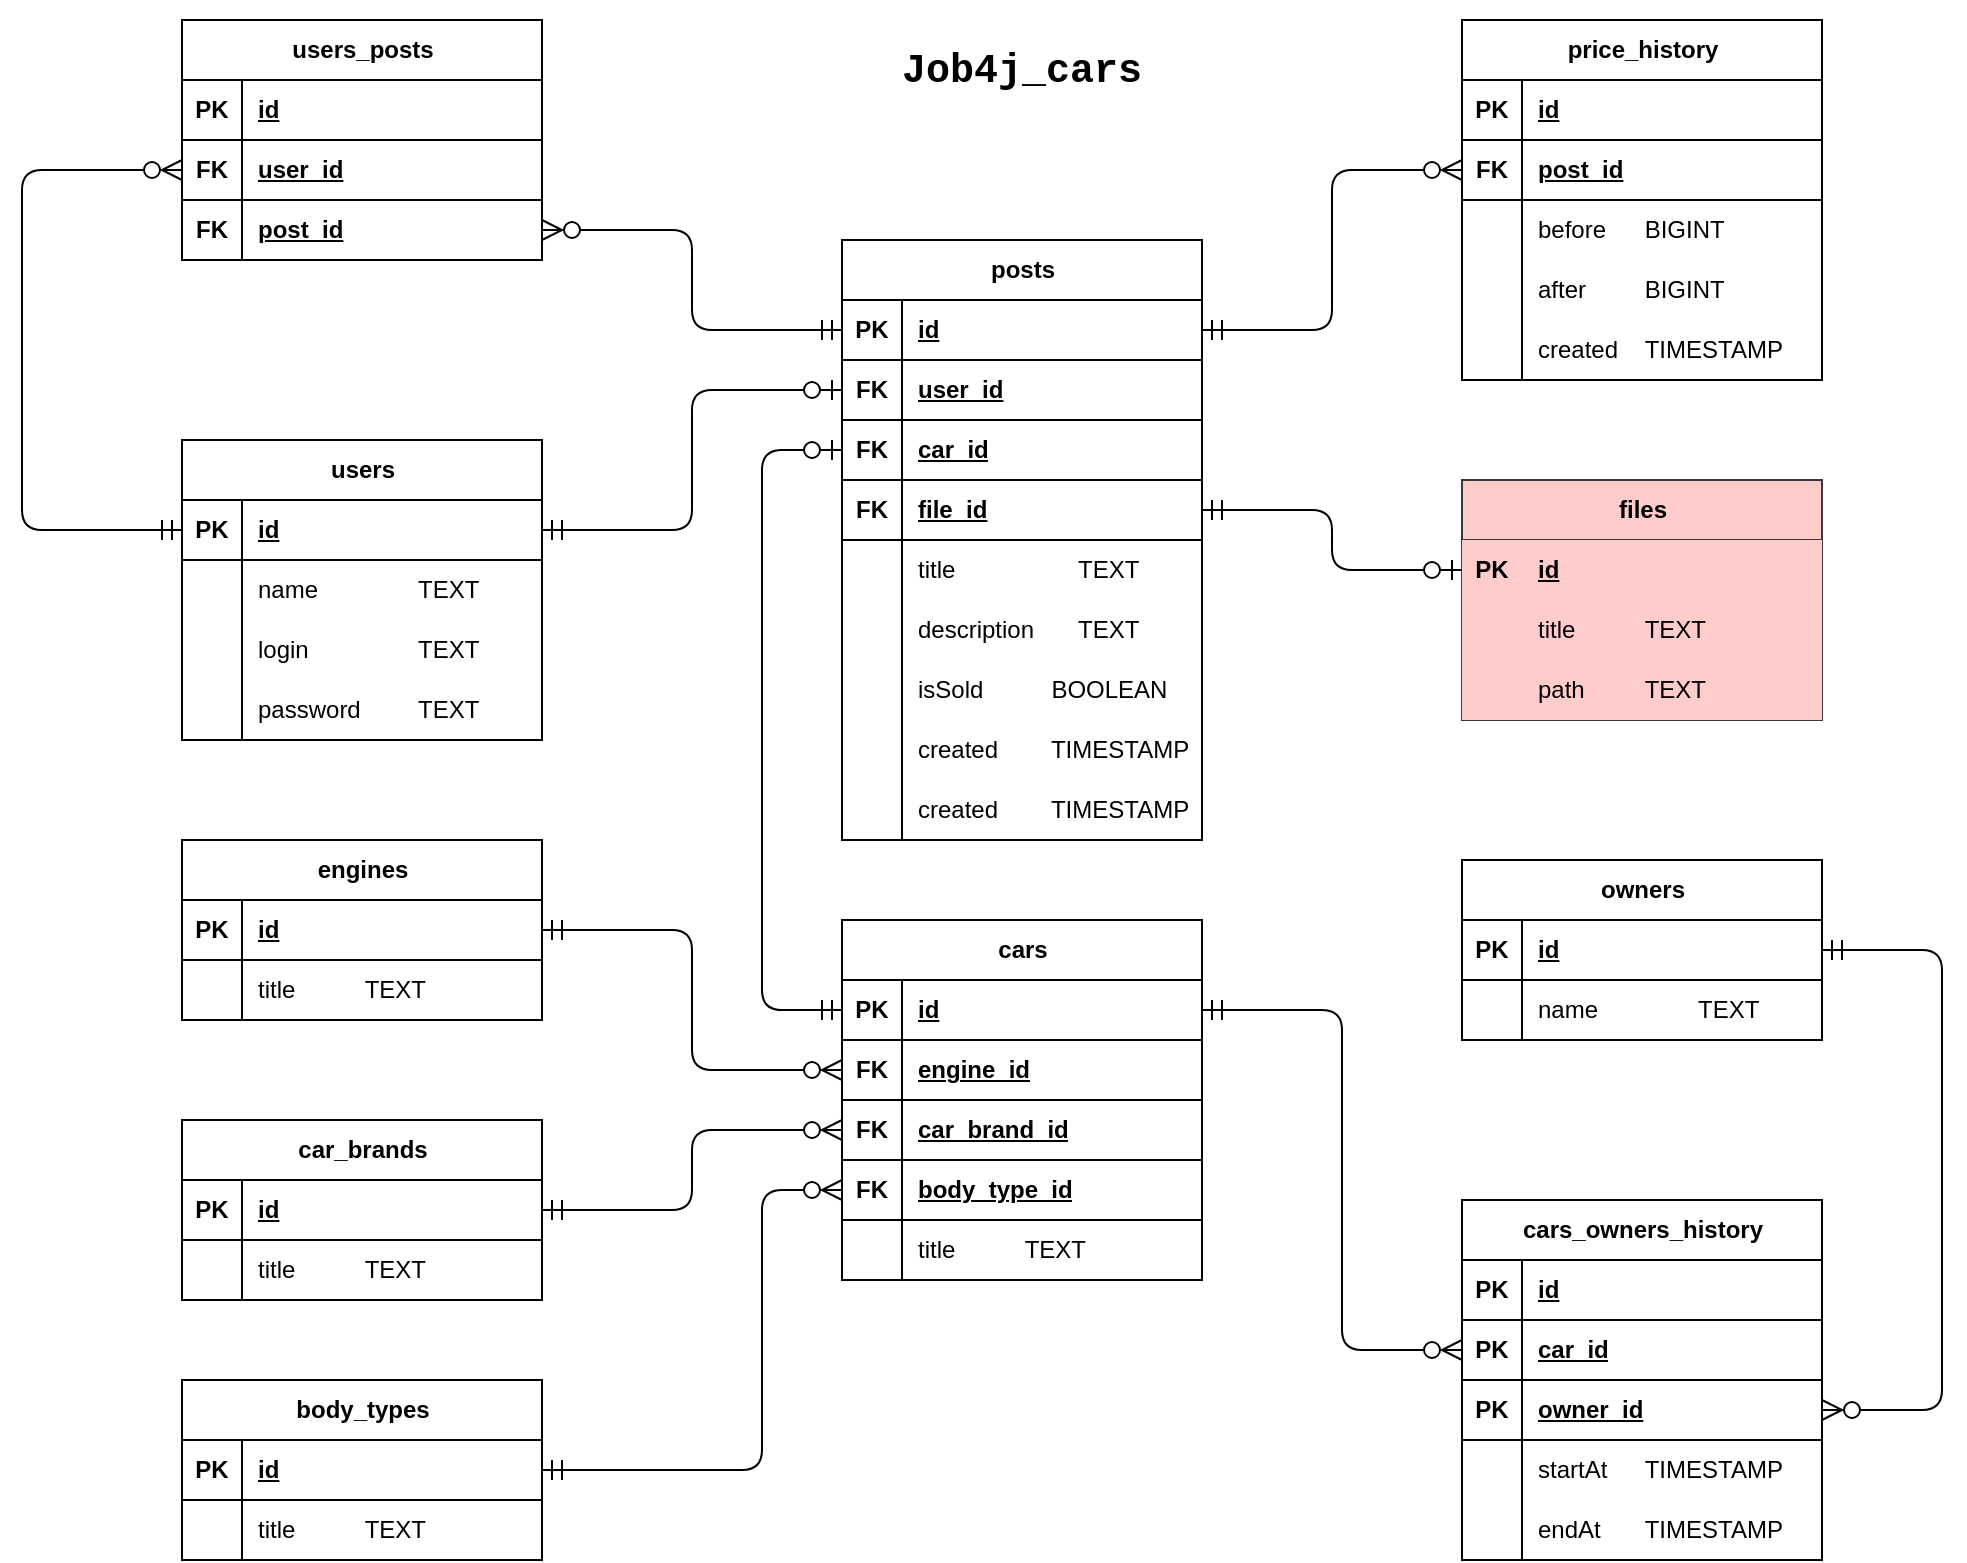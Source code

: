 <mxfile version="26.2.2">
  <diagram name="job4j_cars" id="e56a1550-8fbb-45ad-956c-1786394a9013">
    <mxGraphModel dx="1044" dy="687" grid="1" gridSize="10" guides="1" tooltips="1" connect="1" arrows="1" fold="1" page="1" pageScale="1" pageWidth="1169" pageHeight="827" background="none" math="0" shadow="0">
      <root>
        <mxCell id="0" />
        <mxCell id="1" parent="0" />
        <mxCell id="IY573kv2HtH2P7EDFZgh-59" value="users" style="shape=table;startSize=30;container=1;collapsible=1;childLayout=tableLayout;fixedRows=1;rowLines=0;fontStyle=1;align=center;resizeLast=1;html=1;" parent="1" vertex="1">
          <mxGeometry x="184" y="230" width="180" height="150" as="geometry" />
        </mxCell>
        <mxCell id="IY573kv2HtH2P7EDFZgh-60" value="" style="shape=tableRow;horizontal=0;startSize=0;swimlaneHead=0;swimlaneBody=0;fillColor=none;collapsible=0;dropTarget=0;points=[[0,0.5],[1,0.5]];portConstraint=eastwest;top=0;left=0;right=0;bottom=1;" parent="IY573kv2HtH2P7EDFZgh-59" vertex="1">
          <mxGeometry y="30" width="180" height="30" as="geometry" />
        </mxCell>
        <mxCell id="IY573kv2HtH2P7EDFZgh-61" value="PK" style="shape=partialRectangle;connectable=0;fillColor=none;top=0;left=0;bottom=0;right=0;fontStyle=1;overflow=hidden;whiteSpace=wrap;html=1;" parent="IY573kv2HtH2P7EDFZgh-60" vertex="1">
          <mxGeometry width="30" height="30" as="geometry">
            <mxRectangle width="30" height="30" as="alternateBounds" />
          </mxGeometry>
        </mxCell>
        <mxCell id="IY573kv2HtH2P7EDFZgh-62" value="id" style="shape=partialRectangle;connectable=0;fillColor=none;top=0;left=0;bottom=0;right=0;align=left;spacingLeft=6;fontStyle=5;overflow=hidden;whiteSpace=wrap;html=1;" parent="IY573kv2HtH2P7EDFZgh-60" vertex="1">
          <mxGeometry x="30" width="150" height="30" as="geometry">
            <mxRectangle width="150" height="30" as="alternateBounds" />
          </mxGeometry>
        </mxCell>
        <mxCell id="IY573kv2HtH2P7EDFZgh-63" value="" style="shape=tableRow;horizontal=0;startSize=0;swimlaneHead=0;swimlaneBody=0;fillColor=none;collapsible=0;dropTarget=0;points=[[0,0.5],[1,0.5]];portConstraint=eastwest;top=0;left=0;right=0;bottom=0;" parent="IY573kv2HtH2P7EDFZgh-59" vertex="1">
          <mxGeometry y="60" width="180" height="30" as="geometry" />
        </mxCell>
        <mxCell id="IY573kv2HtH2P7EDFZgh-64" value="" style="shape=partialRectangle;connectable=0;fillColor=none;top=0;left=0;bottom=0;right=0;editable=1;overflow=hidden;whiteSpace=wrap;html=1;" parent="IY573kv2HtH2P7EDFZgh-63" vertex="1">
          <mxGeometry width="30" height="30" as="geometry">
            <mxRectangle width="30" height="30" as="alternateBounds" />
          </mxGeometry>
        </mxCell>
        <mxCell id="IY573kv2HtH2P7EDFZgh-65" value="name&lt;span style=&quot;white-space: pre;&quot;&gt;&#x9;&lt;span style=&quot;white-space: pre;&quot;&gt;&#x9;&lt;/span&gt;&lt;/span&gt;TEXT" style="shape=partialRectangle;connectable=0;fillColor=none;top=0;left=0;bottom=0;right=0;align=left;spacingLeft=6;overflow=hidden;whiteSpace=wrap;html=1;" parent="IY573kv2HtH2P7EDFZgh-63" vertex="1">
          <mxGeometry x="30" width="150" height="30" as="geometry">
            <mxRectangle width="150" height="30" as="alternateBounds" />
          </mxGeometry>
        </mxCell>
        <mxCell id="IY573kv2HtH2P7EDFZgh-66" value="" style="shape=tableRow;horizontal=0;startSize=0;swimlaneHead=0;swimlaneBody=0;fillColor=none;collapsible=0;dropTarget=0;points=[[0,0.5],[1,0.5]];portConstraint=eastwest;top=0;left=0;right=0;bottom=0;" parent="IY573kv2HtH2P7EDFZgh-59" vertex="1">
          <mxGeometry y="90" width="180" height="30" as="geometry" />
        </mxCell>
        <mxCell id="IY573kv2HtH2P7EDFZgh-67" value="" style="shape=partialRectangle;connectable=0;fillColor=none;top=0;left=0;bottom=0;right=0;editable=1;overflow=hidden;whiteSpace=wrap;html=1;" parent="IY573kv2HtH2P7EDFZgh-66" vertex="1">
          <mxGeometry width="30" height="30" as="geometry">
            <mxRectangle width="30" height="30" as="alternateBounds" />
          </mxGeometry>
        </mxCell>
        <mxCell id="IY573kv2HtH2P7EDFZgh-68" value="login&lt;span style=&quot;white-space: pre;&quot;&gt;&#x9;&lt;span style=&quot;white-space: pre;&quot;&gt;&#x9;&lt;/span&gt;&lt;/span&gt;TEXT" style="shape=partialRectangle;connectable=0;fillColor=none;top=0;left=0;bottom=0;right=0;align=left;spacingLeft=6;overflow=hidden;whiteSpace=wrap;html=1;" parent="IY573kv2HtH2P7EDFZgh-66" vertex="1">
          <mxGeometry x="30" width="150" height="30" as="geometry">
            <mxRectangle width="150" height="30" as="alternateBounds" />
          </mxGeometry>
        </mxCell>
        <mxCell id="IY573kv2HtH2P7EDFZgh-69" value="" style="shape=tableRow;horizontal=0;startSize=0;swimlaneHead=0;swimlaneBody=0;fillColor=none;collapsible=0;dropTarget=0;points=[[0,0.5],[1,0.5]];portConstraint=eastwest;top=0;left=0;right=0;bottom=0;" parent="IY573kv2HtH2P7EDFZgh-59" vertex="1">
          <mxGeometry y="120" width="180" height="30" as="geometry" />
        </mxCell>
        <mxCell id="IY573kv2HtH2P7EDFZgh-70" value="" style="shape=partialRectangle;connectable=0;fillColor=none;top=0;left=0;bottom=0;right=0;editable=1;overflow=hidden;whiteSpace=wrap;html=1;" parent="IY573kv2HtH2P7EDFZgh-69" vertex="1">
          <mxGeometry width="30" height="30" as="geometry">
            <mxRectangle width="30" height="30" as="alternateBounds" />
          </mxGeometry>
        </mxCell>
        <mxCell id="IY573kv2HtH2P7EDFZgh-71" value="password&lt;span style=&quot;white-space: pre;&quot;&gt;&#x9;&lt;span style=&quot;white-space: pre;&quot;&gt;&#x9;&lt;/span&gt;&lt;/span&gt;TEXT" style="shape=partialRectangle;connectable=0;fillColor=none;top=0;left=0;bottom=0;right=0;align=left;spacingLeft=6;overflow=hidden;whiteSpace=wrap;html=1;" parent="IY573kv2HtH2P7EDFZgh-69" vertex="1">
          <mxGeometry x="30" width="150" height="30" as="geometry">
            <mxRectangle width="150" height="30" as="alternateBounds" />
          </mxGeometry>
        </mxCell>
        <mxCell id="IY573kv2HtH2P7EDFZgh-88" value="" style="edgeStyle=elbowEdgeStyle;fontSize=12;html=1;endArrow=ERzeroToOne;startArrow=ERmandOne;rounded=1;startSize=8;endSize=8;exitX=1;exitY=0.5;exitDx=0;exitDy=0;startFill=0;curved=0;endFill=0;entryX=0;entryY=0.5;entryDx=0;entryDy=0;" parent="1" source="IY573kv2HtH2P7EDFZgh-60" target="ms0drbsEbGYlD9wSfYpS-33" edge="1">
          <mxGeometry width="100" height="100" relative="1" as="geometry">
            <mxPoint x="424" y="550" as="sourcePoint" />
            <mxPoint x="504" y="235" as="targetPoint" />
          </mxGeometry>
        </mxCell>
        <mxCell id="IY573kv2HtH2P7EDFZgh-89" value="price_history" style="shape=table;startSize=30;container=1;collapsible=1;childLayout=tableLayout;fixedRows=1;rowLines=0;fontStyle=1;align=center;resizeLast=1;html=1;" parent="1" vertex="1">
          <mxGeometry x="824" y="20" width="180" height="180" as="geometry" />
        </mxCell>
        <mxCell id="IY573kv2HtH2P7EDFZgh-90" value="" style="shape=tableRow;horizontal=0;startSize=0;swimlaneHead=0;swimlaneBody=0;fillColor=none;collapsible=0;dropTarget=0;points=[[0,0.5],[1,0.5]];portConstraint=eastwest;top=0;left=0;right=0;bottom=1;" parent="IY573kv2HtH2P7EDFZgh-89" vertex="1">
          <mxGeometry y="30" width="180" height="30" as="geometry" />
        </mxCell>
        <mxCell id="IY573kv2HtH2P7EDFZgh-91" value="PK" style="shape=partialRectangle;connectable=0;fillColor=none;top=0;left=0;bottom=0;right=0;fontStyle=1;overflow=hidden;whiteSpace=wrap;html=1;" parent="IY573kv2HtH2P7EDFZgh-90" vertex="1">
          <mxGeometry width="30" height="30" as="geometry">
            <mxRectangle width="30" height="30" as="alternateBounds" />
          </mxGeometry>
        </mxCell>
        <mxCell id="IY573kv2HtH2P7EDFZgh-92" value="id" style="shape=partialRectangle;connectable=0;fillColor=none;top=0;left=0;bottom=0;right=0;align=left;spacingLeft=6;fontStyle=5;overflow=hidden;whiteSpace=wrap;html=1;" parent="IY573kv2HtH2P7EDFZgh-90" vertex="1">
          <mxGeometry x="30" width="150" height="30" as="geometry">
            <mxRectangle width="150" height="30" as="alternateBounds" />
          </mxGeometry>
        </mxCell>
        <mxCell id="IY573kv2HtH2P7EDFZgh-102" value="" style="shape=tableRow;horizontal=0;startSize=0;swimlaneHead=0;swimlaneBody=0;fillColor=none;collapsible=0;dropTarget=0;points=[[0,0.5],[1,0.5]];portConstraint=eastwest;top=0;left=0;right=0;bottom=1;" parent="IY573kv2HtH2P7EDFZgh-89" vertex="1">
          <mxGeometry y="60" width="180" height="30" as="geometry" />
        </mxCell>
        <mxCell id="IY573kv2HtH2P7EDFZgh-103" value="FK" style="shape=partialRectangle;connectable=0;fillColor=none;top=0;left=0;bottom=0;right=0;fontStyle=1;overflow=hidden;whiteSpace=wrap;html=1;" parent="IY573kv2HtH2P7EDFZgh-102" vertex="1">
          <mxGeometry width="30" height="30" as="geometry">
            <mxRectangle width="30" height="30" as="alternateBounds" />
          </mxGeometry>
        </mxCell>
        <mxCell id="IY573kv2HtH2P7EDFZgh-104" value="post_id" style="shape=partialRectangle;connectable=0;fillColor=none;top=0;left=0;bottom=0;right=0;align=left;spacingLeft=6;fontStyle=5;overflow=hidden;whiteSpace=wrap;html=1;" parent="IY573kv2HtH2P7EDFZgh-102" vertex="1">
          <mxGeometry x="30" width="150" height="30" as="geometry">
            <mxRectangle width="150" height="30" as="alternateBounds" />
          </mxGeometry>
        </mxCell>
        <mxCell id="IY573kv2HtH2P7EDFZgh-93" value="" style="shape=tableRow;horizontal=0;startSize=0;swimlaneHead=0;swimlaneBody=0;fillColor=none;collapsible=0;dropTarget=0;points=[[0,0.5],[1,0.5]];portConstraint=eastwest;top=0;left=0;right=0;bottom=0;" parent="IY573kv2HtH2P7EDFZgh-89" vertex="1">
          <mxGeometry y="90" width="180" height="30" as="geometry" />
        </mxCell>
        <mxCell id="IY573kv2HtH2P7EDFZgh-94" value="" style="shape=partialRectangle;connectable=0;fillColor=none;top=0;left=0;bottom=0;right=0;editable=1;overflow=hidden;whiteSpace=wrap;html=1;" parent="IY573kv2HtH2P7EDFZgh-93" vertex="1">
          <mxGeometry width="30" height="30" as="geometry">
            <mxRectangle width="30" height="30" as="alternateBounds" />
          </mxGeometry>
        </mxCell>
        <mxCell id="IY573kv2HtH2P7EDFZgh-95" value="before &lt;span style=&quot;white-space: pre;&quot;&gt;&#x9;&lt;/span&gt;BIGINT" style="shape=partialRectangle;connectable=0;fillColor=none;top=0;left=0;bottom=0;right=0;align=left;spacingLeft=6;overflow=hidden;whiteSpace=wrap;html=1;" parent="IY573kv2HtH2P7EDFZgh-93" vertex="1">
          <mxGeometry x="30" width="150" height="30" as="geometry">
            <mxRectangle width="150" height="30" as="alternateBounds" />
          </mxGeometry>
        </mxCell>
        <mxCell id="IY573kv2HtH2P7EDFZgh-96" value="" style="shape=tableRow;horizontal=0;startSize=0;swimlaneHead=0;swimlaneBody=0;fillColor=none;collapsible=0;dropTarget=0;points=[[0,0.5],[1,0.5]];portConstraint=eastwest;top=0;left=0;right=0;bottom=0;" parent="IY573kv2HtH2P7EDFZgh-89" vertex="1">
          <mxGeometry y="120" width="180" height="30" as="geometry" />
        </mxCell>
        <mxCell id="IY573kv2HtH2P7EDFZgh-97" value="" style="shape=partialRectangle;connectable=0;fillColor=none;top=0;left=0;bottom=0;right=0;editable=1;overflow=hidden;whiteSpace=wrap;html=1;" parent="IY573kv2HtH2P7EDFZgh-96" vertex="1">
          <mxGeometry width="30" height="30" as="geometry">
            <mxRectangle width="30" height="30" as="alternateBounds" />
          </mxGeometry>
        </mxCell>
        <mxCell id="IY573kv2HtH2P7EDFZgh-98" value="after &lt;span style=&quot;white-space: pre;&quot;&gt;&#x9;&lt;/span&gt;BIGINT" style="shape=partialRectangle;connectable=0;fillColor=none;top=0;left=0;bottom=0;right=0;align=left;spacingLeft=6;overflow=hidden;whiteSpace=wrap;html=1;" parent="IY573kv2HtH2P7EDFZgh-96" vertex="1">
          <mxGeometry x="30" width="150" height="30" as="geometry">
            <mxRectangle width="150" height="30" as="alternateBounds" />
          </mxGeometry>
        </mxCell>
        <mxCell id="IY573kv2HtH2P7EDFZgh-99" value="" style="shape=tableRow;horizontal=0;startSize=0;swimlaneHead=0;swimlaneBody=0;fillColor=none;collapsible=0;dropTarget=0;points=[[0,0.5],[1,0.5]];portConstraint=eastwest;top=0;left=0;right=0;bottom=0;" parent="IY573kv2HtH2P7EDFZgh-89" vertex="1">
          <mxGeometry y="150" width="180" height="30" as="geometry" />
        </mxCell>
        <mxCell id="IY573kv2HtH2P7EDFZgh-100" value="" style="shape=partialRectangle;connectable=0;fillColor=none;top=0;left=0;bottom=0;right=0;editable=1;overflow=hidden;whiteSpace=wrap;html=1;" parent="IY573kv2HtH2P7EDFZgh-99" vertex="1">
          <mxGeometry width="30" height="30" as="geometry">
            <mxRectangle width="30" height="30" as="alternateBounds" />
          </mxGeometry>
        </mxCell>
        <mxCell id="IY573kv2HtH2P7EDFZgh-101" value="created &lt;span style=&quot;white-space: pre;&quot;&gt;&#x9;&lt;/span&gt;TIMESTAMP" style="shape=partialRectangle;connectable=0;fillColor=none;top=0;left=0;bottom=0;right=0;align=left;spacingLeft=6;overflow=hidden;whiteSpace=wrap;html=1;" parent="IY573kv2HtH2P7EDFZgh-99" vertex="1">
          <mxGeometry x="30" width="150" height="30" as="geometry">
            <mxRectangle width="150" height="30" as="alternateBounds" />
          </mxGeometry>
        </mxCell>
        <mxCell id="IY573kv2HtH2P7EDFZgh-128" value="engines" style="shape=table;startSize=30;container=1;collapsible=1;childLayout=tableLayout;fixedRows=1;rowLines=0;fontStyle=1;align=center;resizeLast=1;html=1;" parent="1" vertex="1">
          <mxGeometry x="184" y="430" width="180" height="90" as="geometry" />
        </mxCell>
        <mxCell id="IY573kv2HtH2P7EDFZgh-129" value="" style="shape=tableRow;horizontal=0;startSize=0;swimlaneHead=0;swimlaneBody=0;fillColor=none;collapsible=0;dropTarget=0;points=[[0,0.5],[1,0.5]];portConstraint=eastwest;top=0;left=0;right=0;bottom=1;" parent="IY573kv2HtH2P7EDFZgh-128" vertex="1">
          <mxGeometry y="30" width="180" height="30" as="geometry" />
        </mxCell>
        <mxCell id="IY573kv2HtH2P7EDFZgh-130" value="PK" style="shape=partialRectangle;connectable=0;fillColor=none;top=0;left=0;bottom=0;right=0;fontStyle=1;overflow=hidden;whiteSpace=wrap;html=1;" parent="IY573kv2HtH2P7EDFZgh-129" vertex="1">
          <mxGeometry width="30" height="30" as="geometry">
            <mxRectangle width="30" height="30" as="alternateBounds" />
          </mxGeometry>
        </mxCell>
        <mxCell id="IY573kv2HtH2P7EDFZgh-131" value="id" style="shape=partialRectangle;connectable=0;fillColor=none;top=0;left=0;bottom=0;right=0;align=left;spacingLeft=6;fontStyle=5;overflow=hidden;whiteSpace=wrap;html=1;" parent="IY573kv2HtH2P7EDFZgh-129" vertex="1">
          <mxGeometry x="30" width="150" height="30" as="geometry">
            <mxRectangle width="150" height="30" as="alternateBounds" />
          </mxGeometry>
        </mxCell>
        <mxCell id="IY573kv2HtH2P7EDFZgh-132" value="" style="shape=tableRow;horizontal=0;startSize=0;swimlaneHead=0;swimlaneBody=0;fillColor=none;collapsible=0;dropTarget=0;points=[[0,0.5],[1,0.5]];portConstraint=eastwest;top=0;left=0;right=0;bottom=0;" parent="IY573kv2HtH2P7EDFZgh-128" vertex="1">
          <mxGeometry y="60" width="180" height="30" as="geometry" />
        </mxCell>
        <mxCell id="IY573kv2HtH2P7EDFZgh-133" value="" style="shape=partialRectangle;connectable=0;fillColor=none;top=0;left=0;bottom=0;right=0;editable=1;overflow=hidden;whiteSpace=wrap;html=1;" parent="IY573kv2HtH2P7EDFZgh-132" vertex="1">
          <mxGeometry width="30" height="30" as="geometry">
            <mxRectangle width="30" height="30" as="alternateBounds" />
          </mxGeometry>
        </mxCell>
        <mxCell id="IY573kv2HtH2P7EDFZgh-134" value="title&lt;span style=&quot;white-space: pre;&quot;&gt;&#x9;&lt;/span&gt;&lt;span style=&quot;white-space: pre;&quot;&gt;&#x9;&lt;/span&gt;TEXT" style="shape=partialRectangle;connectable=0;fillColor=none;top=0;left=0;bottom=0;right=0;align=left;spacingLeft=6;overflow=hidden;whiteSpace=wrap;html=1;" parent="IY573kv2HtH2P7EDFZgh-132" vertex="1">
          <mxGeometry x="30" width="150" height="30" as="geometry">
            <mxRectangle width="150" height="30" as="alternateBounds" />
          </mxGeometry>
        </mxCell>
        <mxCell id="IY573kv2HtH2P7EDFZgh-141" value="owners" style="shape=table;startSize=30;container=1;collapsible=1;childLayout=tableLayout;fixedRows=1;rowLines=0;fontStyle=1;align=center;resizeLast=1;html=1;" parent="1" vertex="1">
          <mxGeometry x="824" y="440" width="180" height="90" as="geometry" />
        </mxCell>
        <mxCell id="IY573kv2HtH2P7EDFZgh-142" value="" style="shape=tableRow;horizontal=0;startSize=0;swimlaneHead=0;swimlaneBody=0;fillColor=none;collapsible=0;dropTarget=0;points=[[0,0.5],[1,0.5]];portConstraint=eastwest;top=0;left=0;right=0;bottom=1;" parent="IY573kv2HtH2P7EDFZgh-141" vertex="1">
          <mxGeometry y="30" width="180" height="30" as="geometry" />
        </mxCell>
        <mxCell id="IY573kv2HtH2P7EDFZgh-143" value="PK" style="shape=partialRectangle;connectable=0;fillColor=none;top=0;left=0;bottom=0;right=0;fontStyle=1;overflow=hidden;whiteSpace=wrap;html=1;" parent="IY573kv2HtH2P7EDFZgh-142" vertex="1">
          <mxGeometry width="30" height="30" as="geometry">
            <mxRectangle width="30" height="30" as="alternateBounds" />
          </mxGeometry>
        </mxCell>
        <mxCell id="IY573kv2HtH2P7EDFZgh-144" value="id" style="shape=partialRectangle;connectable=0;fillColor=none;top=0;left=0;bottom=0;right=0;align=left;spacingLeft=6;fontStyle=5;overflow=hidden;whiteSpace=wrap;html=1;" parent="IY573kv2HtH2P7EDFZgh-142" vertex="1">
          <mxGeometry x="30" width="150" height="30" as="geometry">
            <mxRectangle width="150" height="30" as="alternateBounds" />
          </mxGeometry>
        </mxCell>
        <mxCell id="IY573kv2HtH2P7EDFZgh-145" value="" style="shape=tableRow;horizontal=0;startSize=0;swimlaneHead=0;swimlaneBody=0;fillColor=none;collapsible=0;dropTarget=0;points=[[0,0.5],[1,0.5]];portConstraint=eastwest;top=0;left=0;right=0;bottom=0;" parent="IY573kv2HtH2P7EDFZgh-141" vertex="1">
          <mxGeometry y="60" width="180" height="30" as="geometry" />
        </mxCell>
        <mxCell id="IY573kv2HtH2P7EDFZgh-146" value="" style="shape=partialRectangle;connectable=0;fillColor=none;top=0;left=0;bottom=0;right=0;editable=1;overflow=hidden;whiteSpace=wrap;html=1;" parent="IY573kv2HtH2P7EDFZgh-145" vertex="1">
          <mxGeometry width="30" height="30" as="geometry">
            <mxRectangle width="30" height="30" as="alternateBounds" />
          </mxGeometry>
        </mxCell>
        <mxCell id="IY573kv2HtH2P7EDFZgh-147" value="name&lt;span style=&quot;white-space: pre;&quot;&gt;&#x9;&lt;/span&gt;&lt;span style=&quot;white-space: pre;&quot;&gt;&#x9;&lt;/span&gt;TEXT" style="shape=partialRectangle;connectable=0;fillColor=none;top=0;left=0;bottom=0;right=0;align=left;spacingLeft=6;overflow=hidden;whiteSpace=wrap;html=1;" parent="IY573kv2HtH2P7EDFZgh-145" vertex="1">
          <mxGeometry x="30" width="150" height="30" as="geometry">
            <mxRectangle width="150" height="30" as="alternateBounds" />
          </mxGeometry>
        </mxCell>
        <mxCell id="IY573kv2HtH2P7EDFZgh-164" value="files" style="shape=table;startSize=30;container=1;collapsible=1;childLayout=tableLayout;fixedRows=1;rowLines=0;fontStyle=1;align=center;resizeLast=1;html=1;fillColor=#ffcccc;strokeColor=#36393d;" parent="1" vertex="1">
          <mxGeometry x="824" y="250" width="180" height="120" as="geometry" />
        </mxCell>
        <mxCell id="IY573kv2HtH2P7EDFZgh-165" value="" style="shape=tableRow;horizontal=0;startSize=0;swimlaneHead=0;swimlaneBody=0;fillColor=#ffcccc;collapsible=0;dropTarget=0;points=[[0,0.5],[1,0.5]];portConstraint=eastwest;top=0;left=0;right=0;bottom=1;strokeColor=#36393d;" parent="IY573kv2HtH2P7EDFZgh-164" vertex="1">
          <mxGeometry y="30" width="180" height="30" as="geometry" />
        </mxCell>
        <mxCell id="IY573kv2HtH2P7EDFZgh-166" value="PK" style="shape=partialRectangle;connectable=0;fillColor=#ffcccc;top=0;left=0;bottom=0;right=0;fontStyle=1;overflow=hidden;whiteSpace=wrap;html=1;strokeColor=#36393d;" parent="IY573kv2HtH2P7EDFZgh-165" vertex="1">
          <mxGeometry width="30" height="30" as="geometry">
            <mxRectangle width="30" height="30" as="alternateBounds" />
          </mxGeometry>
        </mxCell>
        <mxCell id="IY573kv2HtH2P7EDFZgh-167" value="id" style="shape=partialRectangle;connectable=0;fillColor=#ffcccc;top=0;left=0;bottom=0;right=0;align=left;spacingLeft=6;fontStyle=5;overflow=hidden;whiteSpace=wrap;html=1;strokeColor=#36393d;" parent="IY573kv2HtH2P7EDFZgh-165" vertex="1">
          <mxGeometry x="30" width="150" height="30" as="geometry">
            <mxRectangle width="150" height="30" as="alternateBounds" />
          </mxGeometry>
        </mxCell>
        <mxCell id="IY573kv2HtH2P7EDFZgh-168" value="" style="shape=tableRow;horizontal=0;startSize=0;swimlaneHead=0;swimlaneBody=0;fillColor=#ffcccc;collapsible=0;dropTarget=0;points=[[0,0.5],[1,0.5]];portConstraint=eastwest;top=0;left=0;right=0;bottom=0;strokeColor=#36393d;" parent="IY573kv2HtH2P7EDFZgh-164" vertex="1">
          <mxGeometry y="60" width="180" height="30" as="geometry" />
        </mxCell>
        <mxCell id="IY573kv2HtH2P7EDFZgh-169" value="" style="shape=partialRectangle;connectable=0;fillColor=#ffcccc;top=0;left=0;bottom=0;right=0;editable=1;overflow=hidden;whiteSpace=wrap;html=1;strokeColor=#36393d;" parent="IY573kv2HtH2P7EDFZgh-168" vertex="1">
          <mxGeometry width="30" height="30" as="geometry">
            <mxRectangle width="30" height="30" as="alternateBounds" />
          </mxGeometry>
        </mxCell>
        <mxCell id="IY573kv2HtH2P7EDFZgh-170" value="title&amp;nbsp;&lt;span style=&quot;white-space: pre;&quot;&gt;&#x9;&lt;/span&gt;&lt;span style=&quot;white-space: pre;&quot;&gt;&#x9;&lt;/span&gt;TEXT" style="shape=partialRectangle;connectable=0;fillColor=#ffcccc;top=0;left=0;bottom=0;right=0;align=left;spacingLeft=6;overflow=hidden;whiteSpace=wrap;html=1;strokeColor=#36393d;" parent="IY573kv2HtH2P7EDFZgh-168" vertex="1">
          <mxGeometry x="30" width="150" height="30" as="geometry">
            <mxRectangle width="150" height="30" as="alternateBounds" />
          </mxGeometry>
        </mxCell>
        <mxCell id="IY573kv2HtH2P7EDFZgh-171" value="" style="shape=tableRow;horizontal=0;startSize=0;swimlaneHead=0;swimlaneBody=0;fillColor=#ffcccc;collapsible=0;dropTarget=0;points=[[0,0.5],[1,0.5]];portConstraint=eastwest;top=0;left=0;right=0;bottom=0;strokeColor=#36393d;" parent="IY573kv2HtH2P7EDFZgh-164" vertex="1">
          <mxGeometry y="90" width="180" height="30" as="geometry" />
        </mxCell>
        <mxCell id="IY573kv2HtH2P7EDFZgh-172" value="" style="shape=partialRectangle;connectable=0;fillColor=#ffcccc;top=0;left=0;bottom=0;right=0;editable=1;overflow=hidden;whiteSpace=wrap;html=1;strokeColor=#36393d;" parent="IY573kv2HtH2P7EDFZgh-171" vertex="1">
          <mxGeometry width="30" height="30" as="geometry">
            <mxRectangle width="30" height="30" as="alternateBounds" />
          </mxGeometry>
        </mxCell>
        <mxCell id="IY573kv2HtH2P7EDFZgh-173" value="path&lt;span style=&quot;white-space: pre;&quot;&gt;&#x9;&lt;/span&gt;&amp;nbsp; &amp;nbsp;&amp;nbsp;&lt;span style=&quot;white-space: pre;&quot;&gt;&#x9;&lt;/span&gt;TEXT" style="shape=partialRectangle;connectable=0;fillColor=#ffcccc;top=0;left=0;bottom=0;right=0;align=left;spacingLeft=6;overflow=hidden;whiteSpace=wrap;html=1;strokeColor=#36393d;" parent="IY573kv2HtH2P7EDFZgh-171" vertex="1">
          <mxGeometry x="30" width="150" height="30" as="geometry">
            <mxRectangle width="150" height="30" as="alternateBounds" />
          </mxGeometry>
        </mxCell>
        <mxCell id="IY573kv2HtH2P7EDFZgh-219" value="" style="edgeStyle=elbowEdgeStyle;fontSize=12;html=1;endArrow=ERzeroToMany;startArrow=ERmandOne;rounded=1;startSize=8;endSize=8;exitX=1;exitY=0.5;exitDx=0;exitDy=0;startFill=0;endFill=0;curved=0;entryX=0;entryY=0.5;entryDx=0;entryDy=0;" parent="1" source="IY573kv2HtH2P7EDFZgh-129" target="Iu-1-AJeWE3ebat6H4I_-12" edge="1">
          <mxGeometry width="100" height="100" relative="1" as="geometry">
            <mxPoint x="404" y="600" as="sourcePoint" />
            <mxPoint x="494" y="545" as="targetPoint" />
          </mxGeometry>
        </mxCell>
        <mxCell id="IY573kv2HtH2P7EDFZgh-221" value="" style="edgeStyle=elbowEdgeStyle;fontSize=12;html=1;endArrow=ERzeroToOne;endFill=0;startArrow=ERmandOne;rounded=1;startSize=8;endSize=8;curved=0;startFill=0;exitX=0;exitY=0.5;exitDx=0;exitDy=0;entryX=0;entryY=0.5;entryDx=0;entryDy=0;" parent="1" source="Iu-1-AJeWE3ebat6H4I_-9" target="ms0drbsEbGYlD9wSfYpS-36" edge="1">
          <mxGeometry width="100" height="100" relative="1" as="geometry">
            <mxPoint x="494" y="515" as="sourcePoint" />
            <mxPoint x="504" y="265" as="targetPoint" />
            <Array as="points">
              <mxPoint x="474" y="420" />
            </Array>
          </mxGeometry>
        </mxCell>
        <mxCell id="IY573kv2HtH2P7EDFZgh-222" value="users_posts" style="shape=table;startSize=30;container=1;collapsible=1;childLayout=tableLayout;fixedRows=1;rowLines=0;fontStyle=1;align=center;resizeLast=1;html=1;" parent="1" vertex="1">
          <mxGeometry x="184" y="20" width="180" height="120" as="geometry" />
        </mxCell>
        <mxCell id="IY573kv2HtH2P7EDFZgh-223" value="" style="shape=tableRow;horizontal=0;startSize=0;swimlaneHead=0;swimlaneBody=0;fillColor=none;collapsible=0;dropTarget=0;points=[[0,0.5],[1,0.5]];portConstraint=eastwest;top=0;left=0;right=0;bottom=1;" parent="IY573kv2HtH2P7EDFZgh-222" vertex="1">
          <mxGeometry y="30" width="180" height="30" as="geometry" />
        </mxCell>
        <mxCell id="IY573kv2HtH2P7EDFZgh-224" value="PK" style="shape=partialRectangle;connectable=0;fillColor=none;top=0;left=0;bottom=0;right=0;fontStyle=1;overflow=hidden;whiteSpace=wrap;html=1;" parent="IY573kv2HtH2P7EDFZgh-223" vertex="1">
          <mxGeometry width="30" height="30" as="geometry">
            <mxRectangle width="30" height="30" as="alternateBounds" />
          </mxGeometry>
        </mxCell>
        <mxCell id="IY573kv2HtH2P7EDFZgh-225" value="id" style="shape=partialRectangle;connectable=0;fillColor=none;top=0;left=0;bottom=0;right=0;align=left;spacingLeft=6;fontStyle=5;overflow=hidden;whiteSpace=wrap;html=1;" parent="IY573kv2HtH2P7EDFZgh-223" vertex="1">
          <mxGeometry x="30" width="150" height="30" as="geometry">
            <mxRectangle width="150" height="30" as="alternateBounds" />
          </mxGeometry>
        </mxCell>
        <mxCell id="IY573kv2HtH2P7EDFZgh-235" value="" style="shape=tableRow;horizontal=0;startSize=0;swimlaneHead=0;swimlaneBody=0;fillColor=none;collapsible=0;dropTarget=0;points=[[0,0.5],[1,0.5]];portConstraint=eastwest;top=0;left=0;right=0;bottom=1;" parent="IY573kv2HtH2P7EDFZgh-222" vertex="1">
          <mxGeometry y="60" width="180" height="30" as="geometry" />
        </mxCell>
        <mxCell id="IY573kv2HtH2P7EDFZgh-236" value="FK" style="shape=partialRectangle;connectable=0;fillColor=none;top=0;left=0;bottom=0;right=0;fontStyle=1;overflow=hidden;whiteSpace=wrap;html=1;" parent="IY573kv2HtH2P7EDFZgh-235" vertex="1">
          <mxGeometry width="30" height="30" as="geometry">
            <mxRectangle width="30" height="30" as="alternateBounds" />
          </mxGeometry>
        </mxCell>
        <mxCell id="IY573kv2HtH2P7EDFZgh-237" value="user_id" style="shape=partialRectangle;connectable=0;fillColor=none;top=0;left=0;bottom=0;right=0;align=left;spacingLeft=6;fontStyle=5;overflow=hidden;whiteSpace=wrap;html=1;" parent="IY573kv2HtH2P7EDFZgh-235" vertex="1">
          <mxGeometry x="30" width="150" height="30" as="geometry">
            <mxRectangle width="150" height="30" as="alternateBounds" />
          </mxGeometry>
        </mxCell>
        <mxCell id="IY573kv2HtH2P7EDFZgh-238" value="" style="shape=tableRow;horizontal=0;startSize=0;swimlaneHead=0;swimlaneBody=0;fillColor=none;collapsible=0;dropTarget=0;points=[[0,0.5],[1,0.5]];portConstraint=eastwest;top=0;left=0;right=0;bottom=1;" parent="IY573kv2HtH2P7EDFZgh-222" vertex="1">
          <mxGeometry y="90" width="180" height="30" as="geometry" />
        </mxCell>
        <mxCell id="IY573kv2HtH2P7EDFZgh-239" value="FK" style="shape=partialRectangle;connectable=0;fillColor=none;top=0;left=0;bottom=0;right=0;fontStyle=1;overflow=hidden;whiteSpace=wrap;html=1;" parent="IY573kv2HtH2P7EDFZgh-238" vertex="1">
          <mxGeometry width="30" height="30" as="geometry">
            <mxRectangle width="30" height="30" as="alternateBounds" />
          </mxGeometry>
        </mxCell>
        <mxCell id="IY573kv2HtH2P7EDFZgh-240" value="post_id" style="shape=partialRectangle;connectable=0;fillColor=none;top=0;left=0;bottom=0;right=0;align=left;spacingLeft=6;fontStyle=5;overflow=hidden;whiteSpace=wrap;html=1;" parent="IY573kv2HtH2P7EDFZgh-238" vertex="1">
          <mxGeometry x="30" width="150" height="30" as="geometry">
            <mxRectangle width="150" height="30" as="alternateBounds" />
          </mxGeometry>
        </mxCell>
        <mxCell id="IY573kv2HtH2P7EDFZgh-241" value="" style="edgeStyle=elbowEdgeStyle;fontSize=12;html=1;endArrow=ERzeroToMany;endFill=0;rounded=1;startSize=8;endSize=8;entryX=0;entryY=0.5;entryDx=0;entryDy=0;exitX=0;exitY=0.5;exitDx=0;exitDy=0;curved=0;startArrow=ERmandOne;startFill=0;" parent="1" source="IY573kv2HtH2P7EDFZgh-60" target="IY573kv2HtH2P7EDFZgh-235" edge="1">
          <mxGeometry width="100" height="100" relative="1" as="geometry">
            <mxPoint x="414" y="170" as="sourcePoint" />
            <mxPoint x="264" y="50" as="targetPoint" />
            <Array as="points">
              <mxPoint x="104" y="150" />
            </Array>
          </mxGeometry>
        </mxCell>
        <mxCell id="IY573kv2HtH2P7EDFZgh-242" value="" style="edgeStyle=elbowEdgeStyle;fontSize=12;html=1;endArrow=ERzeroToMany;endFill=0;rounded=1;startSize=8;endSize=8;startArrow=ERmandOne;startFill=0;entryX=1;entryY=0.5;entryDx=0;entryDy=0;exitX=0;exitY=0.5;exitDx=0;exitDy=0;" parent="1" source="ms0drbsEbGYlD9wSfYpS-30" target="IY573kv2HtH2P7EDFZgh-238" edge="1">
          <mxGeometry width="100" height="100" relative="1" as="geometry">
            <mxPoint x="504" y="205" as="sourcePoint" />
            <mxPoint x="694" y="60" as="targetPoint" />
          </mxGeometry>
        </mxCell>
        <mxCell id="IY573kv2HtH2P7EDFZgh-254" value="cars_owners_history" style="shape=table;startSize=30;container=1;collapsible=1;childLayout=tableLayout;fixedRows=1;rowLines=0;fontStyle=1;align=center;resizeLast=1;html=1;" parent="1" vertex="1">
          <mxGeometry x="824" y="610" width="180" height="180" as="geometry" />
        </mxCell>
        <mxCell id="IY573kv2HtH2P7EDFZgh-255" value="" style="shape=tableRow;horizontal=0;startSize=0;swimlaneHead=0;swimlaneBody=0;fillColor=none;collapsible=0;dropTarget=0;points=[[0,0.5],[1,0.5]];portConstraint=eastwest;top=0;left=0;right=0;bottom=1;" parent="IY573kv2HtH2P7EDFZgh-254" vertex="1">
          <mxGeometry y="30" width="180" height="30" as="geometry" />
        </mxCell>
        <mxCell id="IY573kv2HtH2P7EDFZgh-256" value="PK" style="shape=partialRectangle;connectable=0;fillColor=none;top=0;left=0;bottom=0;right=0;fontStyle=1;overflow=hidden;whiteSpace=wrap;html=1;" parent="IY573kv2HtH2P7EDFZgh-255" vertex="1">
          <mxGeometry width="30" height="30" as="geometry">
            <mxRectangle width="30" height="30" as="alternateBounds" />
          </mxGeometry>
        </mxCell>
        <mxCell id="IY573kv2HtH2P7EDFZgh-257" value="id" style="shape=partialRectangle;connectable=0;fillColor=none;top=0;left=0;bottom=0;right=0;align=left;spacingLeft=6;fontStyle=5;overflow=hidden;whiteSpace=wrap;html=1;" parent="IY573kv2HtH2P7EDFZgh-255" vertex="1">
          <mxGeometry x="30" width="150" height="30" as="geometry">
            <mxRectangle width="150" height="30" as="alternateBounds" />
          </mxGeometry>
        </mxCell>
        <mxCell id="IY573kv2HtH2P7EDFZgh-267" value="" style="shape=tableRow;horizontal=0;startSize=0;swimlaneHead=0;swimlaneBody=0;fillColor=none;collapsible=0;dropTarget=0;points=[[0,0.5],[1,0.5]];portConstraint=eastwest;top=0;left=0;right=0;bottom=1;" parent="IY573kv2HtH2P7EDFZgh-254" vertex="1">
          <mxGeometry y="60" width="180" height="30" as="geometry" />
        </mxCell>
        <mxCell id="IY573kv2HtH2P7EDFZgh-268" value="PK" style="shape=partialRectangle;connectable=0;fillColor=none;top=0;left=0;bottom=0;right=0;fontStyle=1;overflow=hidden;whiteSpace=wrap;html=1;" parent="IY573kv2HtH2P7EDFZgh-267" vertex="1">
          <mxGeometry width="30" height="30" as="geometry">
            <mxRectangle width="30" height="30" as="alternateBounds" />
          </mxGeometry>
        </mxCell>
        <mxCell id="IY573kv2HtH2P7EDFZgh-269" value="car_id" style="shape=partialRectangle;connectable=0;fillColor=none;top=0;left=0;bottom=0;right=0;align=left;spacingLeft=6;fontStyle=5;overflow=hidden;whiteSpace=wrap;html=1;" parent="IY573kv2HtH2P7EDFZgh-267" vertex="1">
          <mxGeometry x="30" width="150" height="30" as="geometry">
            <mxRectangle width="150" height="30" as="alternateBounds" />
          </mxGeometry>
        </mxCell>
        <mxCell id="IY573kv2HtH2P7EDFZgh-270" value="" style="shape=tableRow;horizontal=0;startSize=0;swimlaneHead=0;swimlaneBody=0;fillColor=none;collapsible=0;dropTarget=0;points=[[0,0.5],[1,0.5]];portConstraint=eastwest;top=0;left=0;right=0;bottom=1;" parent="IY573kv2HtH2P7EDFZgh-254" vertex="1">
          <mxGeometry y="90" width="180" height="30" as="geometry" />
        </mxCell>
        <mxCell id="IY573kv2HtH2P7EDFZgh-271" value="PK" style="shape=partialRectangle;connectable=0;fillColor=none;top=0;left=0;bottom=0;right=0;fontStyle=1;overflow=hidden;whiteSpace=wrap;html=1;" parent="IY573kv2HtH2P7EDFZgh-270" vertex="1">
          <mxGeometry width="30" height="30" as="geometry">
            <mxRectangle width="30" height="30" as="alternateBounds" />
          </mxGeometry>
        </mxCell>
        <mxCell id="IY573kv2HtH2P7EDFZgh-272" value="owner_id" style="shape=partialRectangle;connectable=0;fillColor=none;top=0;left=0;bottom=0;right=0;align=left;spacingLeft=6;fontStyle=5;overflow=hidden;whiteSpace=wrap;html=1;" parent="IY573kv2HtH2P7EDFZgh-270" vertex="1">
          <mxGeometry x="30" width="150" height="30" as="geometry">
            <mxRectangle width="150" height="30" as="alternateBounds" />
          </mxGeometry>
        </mxCell>
        <mxCell id="IY573kv2HtH2P7EDFZgh-258" value="" style="shape=tableRow;horizontal=0;startSize=0;swimlaneHead=0;swimlaneBody=0;fillColor=none;collapsible=0;dropTarget=0;points=[[0,0.5],[1,0.5]];portConstraint=eastwest;top=0;left=0;right=0;bottom=0;" parent="IY573kv2HtH2P7EDFZgh-254" vertex="1">
          <mxGeometry y="120" width="180" height="30" as="geometry" />
        </mxCell>
        <mxCell id="IY573kv2HtH2P7EDFZgh-259" value="" style="shape=partialRectangle;connectable=0;fillColor=none;top=0;left=0;bottom=0;right=0;editable=1;overflow=hidden;whiteSpace=wrap;html=1;" parent="IY573kv2HtH2P7EDFZgh-258" vertex="1">
          <mxGeometry width="30" height="30" as="geometry">
            <mxRectangle width="30" height="30" as="alternateBounds" />
          </mxGeometry>
        </mxCell>
        <mxCell id="IY573kv2HtH2P7EDFZgh-260" value="startAt&lt;span style=&quot;white-space: pre;&quot;&gt;&#x9;&lt;/span&gt;TIMESTAMP" style="shape=partialRectangle;connectable=0;fillColor=none;top=0;left=0;bottom=0;right=0;align=left;spacingLeft=6;overflow=hidden;whiteSpace=wrap;html=1;" parent="IY573kv2HtH2P7EDFZgh-258" vertex="1">
          <mxGeometry x="30" width="150" height="30" as="geometry">
            <mxRectangle width="150" height="30" as="alternateBounds" />
          </mxGeometry>
        </mxCell>
        <mxCell id="IY573kv2HtH2P7EDFZgh-261" value="" style="shape=tableRow;horizontal=0;startSize=0;swimlaneHead=0;swimlaneBody=0;fillColor=none;collapsible=0;dropTarget=0;points=[[0,0.5],[1,0.5]];portConstraint=eastwest;top=0;left=0;right=0;bottom=0;" parent="IY573kv2HtH2P7EDFZgh-254" vertex="1">
          <mxGeometry y="150" width="180" height="30" as="geometry" />
        </mxCell>
        <mxCell id="IY573kv2HtH2P7EDFZgh-262" value="" style="shape=partialRectangle;connectable=0;fillColor=none;top=0;left=0;bottom=0;right=0;editable=1;overflow=hidden;whiteSpace=wrap;html=1;" parent="IY573kv2HtH2P7EDFZgh-261" vertex="1">
          <mxGeometry width="30" height="30" as="geometry">
            <mxRectangle width="30" height="30" as="alternateBounds" />
          </mxGeometry>
        </mxCell>
        <mxCell id="IY573kv2HtH2P7EDFZgh-263" value="endAt&lt;span style=&quot;white-space: pre;&quot;&gt;&#x9;&lt;/span&gt;TIMESTAMP" style="shape=partialRectangle;connectable=0;fillColor=none;top=0;left=0;bottom=0;right=0;align=left;spacingLeft=6;overflow=hidden;whiteSpace=wrap;html=1;" parent="IY573kv2HtH2P7EDFZgh-261" vertex="1">
          <mxGeometry x="30" width="150" height="30" as="geometry">
            <mxRectangle width="150" height="30" as="alternateBounds" />
          </mxGeometry>
        </mxCell>
        <mxCell id="IY573kv2HtH2P7EDFZgh-273" value="" style="edgeStyle=elbowEdgeStyle;fontSize=12;html=1;endArrow=ERmandOne;endFill=0;startArrow=ERzeroToMany;rounded=1;startSize=8;endSize=8;entryX=1;entryY=0.5;entryDx=0;entryDy=0;exitX=1;exitY=0.5;exitDx=0;exitDy=0;curved=0;startFill=0;" parent="1" source="IY573kv2HtH2P7EDFZgh-270" target="IY573kv2HtH2P7EDFZgh-142" edge="1">
          <mxGeometry width="100" height="100" relative="1" as="geometry">
            <mxPoint x="1084" y="690" as="sourcePoint" />
            <mxPoint x="1084" y="490" as="targetPoint" />
            <Array as="points">
              <mxPoint x="1064" y="600" />
            </Array>
          </mxGeometry>
        </mxCell>
        <mxCell id="IY573kv2HtH2P7EDFZgh-274" value="" style="edgeStyle=elbowEdgeStyle;fontSize=12;html=1;endArrow=ERmandOne;endFill=0;startArrow=ERzeroToMany;rounded=1;startSize=8;endSize=8;exitX=0;exitY=0.5;exitDx=0;exitDy=0;curved=0;startFill=0;entryX=1;entryY=0.5;entryDx=0;entryDy=0;" parent="1" source="IY573kv2HtH2P7EDFZgh-267" target="Iu-1-AJeWE3ebat6H4I_-9" edge="1">
          <mxGeometry width="100" height="100" relative="1" as="geometry">
            <mxPoint x="714" y="700" as="sourcePoint" />
            <mxPoint x="714" y="515" as="targetPoint" />
            <Array as="points">
              <mxPoint x="764" y="590" />
            </Array>
          </mxGeometry>
        </mxCell>
        <mxCell id="ms0drbsEbGYlD9wSfYpS-1" value="car_brands" style="shape=table;startSize=30;container=1;collapsible=1;childLayout=tableLayout;fixedRows=1;rowLines=0;fontStyle=1;align=center;resizeLast=1;html=1;fillColor=none;" parent="1" vertex="1">
          <mxGeometry x="184" y="570" width="180" height="90" as="geometry">
            <mxRectangle x="230" y="580" width="90" height="30" as="alternateBounds" />
          </mxGeometry>
        </mxCell>
        <mxCell id="ms0drbsEbGYlD9wSfYpS-2" value="" style="shape=tableRow;horizontal=0;startSize=0;swimlaneHead=0;swimlaneBody=0;fillColor=none;collapsible=0;dropTarget=0;points=[[0,0.5],[1,0.5]];portConstraint=eastwest;top=0;left=0;right=0;bottom=1;" parent="ms0drbsEbGYlD9wSfYpS-1" vertex="1">
          <mxGeometry y="30" width="180" height="30" as="geometry" />
        </mxCell>
        <mxCell id="ms0drbsEbGYlD9wSfYpS-3" value="PK" style="shape=partialRectangle;connectable=0;fillColor=none;top=0;left=0;bottom=0;right=0;fontStyle=1;overflow=hidden;whiteSpace=wrap;html=1;" parent="ms0drbsEbGYlD9wSfYpS-2" vertex="1">
          <mxGeometry width="30" height="30" as="geometry">
            <mxRectangle width="30" height="30" as="alternateBounds" />
          </mxGeometry>
        </mxCell>
        <mxCell id="ms0drbsEbGYlD9wSfYpS-4" value="id" style="shape=partialRectangle;connectable=0;fillColor=none;top=0;left=0;bottom=0;right=0;align=left;spacingLeft=6;fontStyle=5;overflow=hidden;whiteSpace=wrap;html=1;" parent="ms0drbsEbGYlD9wSfYpS-2" vertex="1">
          <mxGeometry x="30" width="150" height="30" as="geometry">
            <mxRectangle width="150" height="30" as="alternateBounds" />
          </mxGeometry>
        </mxCell>
        <mxCell id="ms0drbsEbGYlD9wSfYpS-5" value="" style="shape=tableRow;horizontal=0;startSize=0;swimlaneHead=0;swimlaneBody=0;fillColor=none;collapsible=0;dropTarget=0;points=[[0,0.5],[1,0.5]];portConstraint=eastwest;top=0;left=0;right=0;bottom=0;" parent="ms0drbsEbGYlD9wSfYpS-1" vertex="1">
          <mxGeometry y="60" width="180" height="30" as="geometry" />
        </mxCell>
        <mxCell id="ms0drbsEbGYlD9wSfYpS-6" value="" style="shape=partialRectangle;connectable=0;fillColor=none;top=0;left=0;bottom=0;right=0;editable=1;overflow=hidden;whiteSpace=wrap;html=1;" parent="ms0drbsEbGYlD9wSfYpS-5" vertex="1">
          <mxGeometry width="30" height="30" as="geometry">
            <mxRectangle width="30" height="30" as="alternateBounds" />
          </mxGeometry>
        </mxCell>
        <mxCell id="ms0drbsEbGYlD9wSfYpS-7" value="title&lt;span style=&quot;white-space: pre;&quot;&gt;&#x9;&lt;/span&gt;&lt;span style=&quot;white-space: pre;&quot;&gt;&#x9;&lt;/span&gt;TEXT" style="shape=partialRectangle;connectable=0;fillColor=none;top=0;left=0;bottom=0;right=0;align=left;spacingLeft=6;overflow=hidden;whiteSpace=wrap;html=1;" parent="ms0drbsEbGYlD9wSfYpS-5" vertex="1">
          <mxGeometry x="30" width="150" height="30" as="geometry">
            <mxRectangle width="150" height="30" as="alternateBounds" />
          </mxGeometry>
        </mxCell>
        <mxCell id="ms0drbsEbGYlD9wSfYpS-27" value="" style="edgeStyle=elbowEdgeStyle;fontSize=12;html=1;endArrow=ERzeroToMany;startArrow=ERmandOne;rounded=1;startSize=8;endSize=8;exitX=1;exitY=0.5;exitDx=0;exitDy=0;startFill=0;endFill=0;curved=0;entryX=0;entryY=0.5;entryDx=0;entryDy=0;" parent="1" source="ms0drbsEbGYlD9wSfYpS-2" target="Iu-1-AJeWE3ebat6H4I_-15" edge="1">
          <mxGeometry width="100" height="100" relative="1" as="geometry">
            <mxPoint x="424" y="710" as="sourcePoint" />
            <mxPoint x="494" y="575" as="targetPoint" />
          </mxGeometry>
        </mxCell>
        <mxCell id="ms0drbsEbGYlD9wSfYpS-29" value="posts" style="shape=table;startSize=30;container=1;collapsible=1;childLayout=tableLayout;fixedRows=1;rowLines=0;fontStyle=1;align=center;resizeLast=1;html=1;" parent="1" vertex="1">
          <mxGeometry x="514" y="130" width="180" height="300" as="geometry" />
        </mxCell>
        <mxCell id="ms0drbsEbGYlD9wSfYpS-30" value="" style="shape=tableRow;horizontal=0;startSize=0;swimlaneHead=0;swimlaneBody=0;fillColor=none;collapsible=0;dropTarget=0;points=[[0,0.5],[1,0.5]];portConstraint=eastwest;top=0;left=0;right=0;bottom=1;" parent="ms0drbsEbGYlD9wSfYpS-29" vertex="1">
          <mxGeometry y="30" width="180" height="30" as="geometry" />
        </mxCell>
        <mxCell id="ms0drbsEbGYlD9wSfYpS-31" value="PK" style="shape=partialRectangle;connectable=0;fillColor=none;top=0;left=0;bottom=0;right=0;fontStyle=1;overflow=hidden;whiteSpace=wrap;html=1;" parent="ms0drbsEbGYlD9wSfYpS-30" vertex="1">
          <mxGeometry width="30" height="30" as="geometry">
            <mxRectangle width="30" height="30" as="alternateBounds" />
          </mxGeometry>
        </mxCell>
        <mxCell id="ms0drbsEbGYlD9wSfYpS-32" value="id" style="shape=partialRectangle;connectable=0;fillColor=none;top=0;left=0;bottom=0;right=0;align=left;spacingLeft=6;fontStyle=5;overflow=hidden;whiteSpace=wrap;html=1;" parent="ms0drbsEbGYlD9wSfYpS-30" vertex="1">
          <mxGeometry x="30" width="150" height="30" as="geometry">
            <mxRectangle width="150" height="30" as="alternateBounds" />
          </mxGeometry>
        </mxCell>
        <mxCell id="ms0drbsEbGYlD9wSfYpS-33" value="" style="shape=tableRow;horizontal=0;startSize=0;swimlaneHead=0;swimlaneBody=0;fillColor=none;collapsible=0;dropTarget=0;points=[[0,0.5],[1,0.5]];portConstraint=eastwest;top=0;left=0;right=0;bottom=1;" parent="ms0drbsEbGYlD9wSfYpS-29" vertex="1">
          <mxGeometry y="60" width="180" height="30" as="geometry" />
        </mxCell>
        <mxCell id="ms0drbsEbGYlD9wSfYpS-34" value="FK" style="shape=partialRectangle;connectable=0;fillColor=none;top=0;left=0;bottom=0;right=0;fontStyle=1;overflow=hidden;whiteSpace=wrap;html=1;" parent="ms0drbsEbGYlD9wSfYpS-33" vertex="1">
          <mxGeometry width="30" height="30" as="geometry">
            <mxRectangle width="30" height="30" as="alternateBounds" />
          </mxGeometry>
        </mxCell>
        <mxCell id="ms0drbsEbGYlD9wSfYpS-35" value="user_id" style="shape=partialRectangle;connectable=0;fillColor=none;top=0;left=0;bottom=0;right=0;align=left;spacingLeft=6;fontStyle=5;overflow=hidden;whiteSpace=wrap;html=1;" parent="ms0drbsEbGYlD9wSfYpS-33" vertex="1">
          <mxGeometry x="30" width="150" height="30" as="geometry">
            <mxRectangle width="150" height="30" as="alternateBounds" />
          </mxGeometry>
        </mxCell>
        <mxCell id="ms0drbsEbGYlD9wSfYpS-36" value="" style="shape=tableRow;horizontal=0;startSize=0;swimlaneHead=0;swimlaneBody=0;fillColor=none;collapsible=0;dropTarget=0;points=[[0,0.5],[1,0.5]];portConstraint=eastwest;top=0;left=0;right=0;bottom=1;" parent="ms0drbsEbGYlD9wSfYpS-29" vertex="1">
          <mxGeometry y="90" width="180" height="30" as="geometry" />
        </mxCell>
        <mxCell id="ms0drbsEbGYlD9wSfYpS-37" value="FK" style="shape=partialRectangle;connectable=0;fillColor=none;top=0;left=0;bottom=0;right=0;fontStyle=1;overflow=hidden;whiteSpace=wrap;html=1;" parent="ms0drbsEbGYlD9wSfYpS-36" vertex="1">
          <mxGeometry width="30" height="30" as="geometry">
            <mxRectangle width="30" height="30" as="alternateBounds" />
          </mxGeometry>
        </mxCell>
        <mxCell id="ms0drbsEbGYlD9wSfYpS-38" value="car_id" style="shape=partialRectangle;connectable=0;fillColor=none;top=0;left=0;bottom=0;right=0;align=left;spacingLeft=6;fontStyle=5;overflow=hidden;whiteSpace=wrap;html=1;" parent="ms0drbsEbGYlD9wSfYpS-36" vertex="1">
          <mxGeometry x="30" width="150" height="30" as="geometry">
            <mxRectangle width="150" height="30" as="alternateBounds" />
          </mxGeometry>
        </mxCell>
        <mxCell id="ms0drbsEbGYlD9wSfYpS-54" value="" style="shape=tableRow;horizontal=0;startSize=0;swimlaneHead=0;swimlaneBody=0;fillColor=none;collapsible=0;dropTarget=0;points=[[0,0.5],[1,0.5]];portConstraint=eastwest;top=0;left=0;right=0;bottom=1;" parent="ms0drbsEbGYlD9wSfYpS-29" vertex="1">
          <mxGeometry y="120" width="180" height="30" as="geometry" />
        </mxCell>
        <mxCell id="ms0drbsEbGYlD9wSfYpS-55" value="FK" style="shape=partialRectangle;connectable=0;fillColor=none;top=0;left=0;bottom=0;right=0;fontStyle=1;overflow=hidden;whiteSpace=wrap;html=1;" parent="ms0drbsEbGYlD9wSfYpS-54" vertex="1">
          <mxGeometry width="30" height="30" as="geometry">
            <mxRectangle width="30" height="30" as="alternateBounds" />
          </mxGeometry>
        </mxCell>
        <mxCell id="ms0drbsEbGYlD9wSfYpS-56" value="file_id" style="shape=partialRectangle;connectable=0;fillColor=none;top=0;left=0;bottom=0;right=0;align=left;spacingLeft=6;fontStyle=5;overflow=hidden;whiteSpace=wrap;html=1;" parent="ms0drbsEbGYlD9wSfYpS-54" vertex="1">
          <mxGeometry x="30" width="150" height="30" as="geometry">
            <mxRectangle width="150" height="30" as="alternateBounds" />
          </mxGeometry>
        </mxCell>
        <mxCell id="ms0drbsEbGYlD9wSfYpS-39" value="" style="shape=tableRow;horizontal=0;startSize=0;swimlaneHead=0;swimlaneBody=0;fillColor=none;collapsible=0;dropTarget=0;points=[[0,0.5],[1,0.5]];portConstraint=eastwest;top=0;left=0;right=0;bottom=0;" parent="ms0drbsEbGYlD9wSfYpS-29" vertex="1">
          <mxGeometry y="150" width="180" height="30" as="geometry" />
        </mxCell>
        <mxCell id="ms0drbsEbGYlD9wSfYpS-40" value="" style="shape=partialRectangle;connectable=0;fillColor=none;top=0;left=0;bottom=0;right=0;editable=1;overflow=hidden;whiteSpace=wrap;html=1;" parent="ms0drbsEbGYlD9wSfYpS-39" vertex="1">
          <mxGeometry width="30" height="30" as="geometry">
            <mxRectangle width="30" height="30" as="alternateBounds" />
          </mxGeometry>
        </mxCell>
        <mxCell id="ms0drbsEbGYlD9wSfYpS-41" value="title&amp;nbsp;&lt;span style=&quot;white-space: pre;&quot;&gt;&#x9;&lt;/span&gt;&lt;span style=&quot;white-space: pre;&quot;&gt;&#x9;&lt;span style=&quot;white-space: pre;&quot;&gt;&#x9;&lt;/span&gt;&lt;/span&gt;TEXT" style="shape=partialRectangle;connectable=0;fillColor=none;top=0;left=0;bottom=0;right=0;align=left;spacingLeft=6;overflow=hidden;whiteSpace=wrap;html=1;" parent="ms0drbsEbGYlD9wSfYpS-39" vertex="1">
          <mxGeometry x="30" width="150" height="30" as="geometry">
            <mxRectangle width="150" height="30" as="alternateBounds" />
          </mxGeometry>
        </mxCell>
        <mxCell id="ms0drbsEbGYlD9wSfYpS-42" value="" style="shape=tableRow;horizontal=0;startSize=0;swimlaneHead=0;swimlaneBody=0;fillColor=none;collapsible=0;dropTarget=0;points=[[0,0.5],[1,0.5]];portConstraint=eastwest;top=0;left=0;right=0;bottom=0;" parent="ms0drbsEbGYlD9wSfYpS-29" vertex="1">
          <mxGeometry y="180" width="180" height="30" as="geometry" />
        </mxCell>
        <mxCell id="ms0drbsEbGYlD9wSfYpS-43" value="" style="shape=partialRectangle;connectable=0;fillColor=none;top=0;left=0;bottom=0;right=0;editable=1;overflow=hidden;whiteSpace=wrap;html=1;" parent="ms0drbsEbGYlD9wSfYpS-42" vertex="1">
          <mxGeometry width="30" height="30" as="geometry">
            <mxRectangle width="30" height="30" as="alternateBounds" />
          </mxGeometry>
        </mxCell>
        <mxCell id="ms0drbsEbGYlD9wSfYpS-44" value="description&amp;nbsp; &amp;nbsp;&amp;nbsp;&lt;span style=&quot;white-space: pre;&quot;&gt;&#x9;&lt;/span&gt;TEXT" style="shape=partialRectangle;connectable=0;fillColor=none;top=0;left=0;bottom=0;right=0;align=left;spacingLeft=6;overflow=hidden;whiteSpace=wrap;html=1;" parent="ms0drbsEbGYlD9wSfYpS-42" vertex="1">
          <mxGeometry x="30" width="150" height="30" as="geometry">
            <mxRectangle width="150" height="30" as="alternateBounds" />
          </mxGeometry>
        </mxCell>
        <mxCell id="Iu-1-AJeWE3ebat6H4I_-82" value="" style="shape=tableRow;horizontal=0;startSize=0;swimlaneHead=0;swimlaneBody=0;fillColor=none;collapsible=0;dropTarget=0;points=[[0,0.5],[1,0.5]];portConstraint=eastwest;top=0;left=0;right=0;bottom=0;" parent="ms0drbsEbGYlD9wSfYpS-29" vertex="1">
          <mxGeometry y="210" width="180" height="30" as="geometry" />
        </mxCell>
        <mxCell id="Iu-1-AJeWE3ebat6H4I_-83" value="" style="shape=partialRectangle;connectable=0;fillColor=none;top=0;left=0;bottom=0;right=0;editable=1;overflow=hidden;whiteSpace=wrap;html=1;" parent="Iu-1-AJeWE3ebat6H4I_-82" vertex="1">
          <mxGeometry width="30" height="30" as="geometry">
            <mxRectangle width="30" height="30" as="alternateBounds" />
          </mxGeometry>
        </mxCell>
        <mxCell id="Iu-1-AJeWE3ebat6H4I_-84" value="isSold&amp;nbsp; &amp;nbsp;&amp;nbsp;&lt;span style=&quot;white-space: pre;&quot;&gt;&#x9;&amp;nbsp;&lt;/span&gt;&amp;nbsp; &amp;nbsp;BOOLEAN" style="shape=partialRectangle;connectable=0;fillColor=none;top=0;left=0;bottom=0;right=0;align=left;spacingLeft=6;overflow=hidden;whiteSpace=wrap;html=1;" parent="Iu-1-AJeWE3ebat6H4I_-82" vertex="1">
          <mxGeometry x="30" width="150" height="30" as="geometry">
            <mxRectangle width="150" height="30" as="alternateBounds" />
          </mxGeometry>
        </mxCell>
        <mxCell id="ms0drbsEbGYlD9wSfYpS-45" value="" style="shape=tableRow;horizontal=0;startSize=0;swimlaneHead=0;swimlaneBody=0;fillColor=none;collapsible=0;dropTarget=0;points=[[0,0.5],[1,0.5]];portConstraint=eastwest;top=0;left=0;right=0;bottom=0;" parent="ms0drbsEbGYlD9wSfYpS-29" vertex="1">
          <mxGeometry y="240" width="180" height="30" as="geometry" />
        </mxCell>
        <mxCell id="ms0drbsEbGYlD9wSfYpS-46" value="" style="shape=partialRectangle;connectable=0;fillColor=none;top=0;left=0;bottom=0;right=0;editable=1;overflow=hidden;whiteSpace=wrap;html=1;" parent="ms0drbsEbGYlD9wSfYpS-45" vertex="1">
          <mxGeometry width="30" height="30" as="geometry">
            <mxRectangle width="30" height="30" as="alternateBounds" />
          </mxGeometry>
        </mxCell>
        <mxCell id="ms0drbsEbGYlD9wSfYpS-47" value="created&amp;nbsp; &amp;nbsp; &amp;nbsp; &amp;nbsp; TIMESTAMP" style="shape=partialRectangle;connectable=0;fillColor=none;top=0;left=0;bottom=0;right=0;align=left;spacingLeft=6;overflow=hidden;whiteSpace=wrap;html=1;" parent="ms0drbsEbGYlD9wSfYpS-45" vertex="1">
          <mxGeometry x="30" width="150" height="30" as="geometry">
            <mxRectangle width="150" height="30" as="alternateBounds" />
          </mxGeometry>
        </mxCell>
        <mxCell id="ms0drbsEbGYlD9wSfYpS-51" value="" style="shape=tableRow;horizontal=0;startSize=0;swimlaneHead=0;swimlaneBody=0;fillColor=none;collapsible=0;dropTarget=0;points=[[0,0.5],[1,0.5]];portConstraint=eastwest;top=0;left=0;right=0;bottom=0;" parent="ms0drbsEbGYlD9wSfYpS-29" vertex="1">
          <mxGeometry y="270" width="180" height="30" as="geometry" />
        </mxCell>
        <mxCell id="ms0drbsEbGYlD9wSfYpS-52" value="" style="shape=partialRectangle;connectable=0;fillColor=none;top=0;left=0;bottom=0;right=0;editable=1;overflow=hidden;whiteSpace=wrap;html=1;" parent="ms0drbsEbGYlD9wSfYpS-51" vertex="1">
          <mxGeometry width="30" height="30" as="geometry">
            <mxRectangle width="30" height="30" as="alternateBounds" />
          </mxGeometry>
        </mxCell>
        <mxCell id="ms0drbsEbGYlD9wSfYpS-53" value="created&amp;nbsp; &amp;nbsp; &amp;nbsp; &amp;nbsp; TIMESTAMP" style="shape=partialRectangle;connectable=0;fillColor=none;top=0;left=0;bottom=0;right=0;align=left;spacingLeft=6;overflow=hidden;whiteSpace=wrap;html=1;" parent="ms0drbsEbGYlD9wSfYpS-51" vertex="1">
          <mxGeometry x="30" width="150" height="30" as="geometry">
            <mxRectangle width="150" height="30" as="alternateBounds" />
          </mxGeometry>
        </mxCell>
        <mxCell id="Iu-1-AJeWE3ebat6H4I_-1" value="body_types" style="shape=table;startSize=30;container=1;collapsible=1;childLayout=tableLayout;fixedRows=1;rowLines=0;fontStyle=1;align=center;resizeLast=1;html=1;fillColor=none;" parent="1" vertex="1">
          <mxGeometry x="184" y="700" width="180" height="90" as="geometry" />
        </mxCell>
        <mxCell id="Iu-1-AJeWE3ebat6H4I_-2" value="" style="shape=tableRow;horizontal=0;startSize=0;swimlaneHead=0;swimlaneBody=0;fillColor=none;collapsible=0;dropTarget=0;points=[[0,0.5],[1,0.5]];portConstraint=eastwest;top=0;left=0;right=0;bottom=1;" parent="Iu-1-AJeWE3ebat6H4I_-1" vertex="1">
          <mxGeometry y="30" width="180" height="30" as="geometry" />
        </mxCell>
        <mxCell id="Iu-1-AJeWE3ebat6H4I_-3" value="PK" style="shape=partialRectangle;connectable=0;fillColor=none;top=0;left=0;bottom=0;right=0;fontStyle=1;overflow=hidden;whiteSpace=wrap;html=1;" parent="Iu-1-AJeWE3ebat6H4I_-2" vertex="1">
          <mxGeometry width="30" height="30" as="geometry">
            <mxRectangle width="30" height="30" as="alternateBounds" />
          </mxGeometry>
        </mxCell>
        <mxCell id="Iu-1-AJeWE3ebat6H4I_-4" value="id" style="shape=partialRectangle;connectable=0;fillColor=none;top=0;left=0;bottom=0;right=0;align=left;spacingLeft=6;fontStyle=5;overflow=hidden;whiteSpace=wrap;html=1;" parent="Iu-1-AJeWE3ebat6H4I_-2" vertex="1">
          <mxGeometry x="30" width="150" height="30" as="geometry">
            <mxRectangle width="150" height="30" as="alternateBounds" />
          </mxGeometry>
        </mxCell>
        <mxCell id="Iu-1-AJeWE3ebat6H4I_-5" value="" style="shape=tableRow;horizontal=0;startSize=0;swimlaneHead=0;swimlaneBody=0;fillColor=none;collapsible=0;dropTarget=0;points=[[0,0.5],[1,0.5]];portConstraint=eastwest;top=0;left=0;right=0;bottom=0;" parent="Iu-1-AJeWE3ebat6H4I_-1" vertex="1">
          <mxGeometry y="60" width="180" height="30" as="geometry" />
        </mxCell>
        <mxCell id="Iu-1-AJeWE3ebat6H4I_-6" value="" style="shape=partialRectangle;connectable=0;fillColor=none;top=0;left=0;bottom=0;right=0;editable=1;overflow=hidden;whiteSpace=wrap;html=1;" parent="Iu-1-AJeWE3ebat6H4I_-5" vertex="1">
          <mxGeometry width="30" height="30" as="geometry">
            <mxRectangle width="30" height="30" as="alternateBounds" />
          </mxGeometry>
        </mxCell>
        <mxCell id="Iu-1-AJeWE3ebat6H4I_-7" value="title&lt;span style=&quot;white-space: pre;&quot;&gt;&#x9;&lt;/span&gt;&lt;span style=&quot;white-space: pre;&quot;&gt;&#x9;&lt;/span&gt;TEXT" style="shape=partialRectangle;connectable=0;fillColor=none;top=0;left=0;bottom=0;right=0;align=left;spacingLeft=6;overflow=hidden;whiteSpace=wrap;html=1;" parent="Iu-1-AJeWE3ebat6H4I_-5" vertex="1">
          <mxGeometry x="30" width="150" height="30" as="geometry">
            <mxRectangle width="150" height="30" as="alternateBounds" />
          </mxGeometry>
        </mxCell>
        <mxCell id="Iu-1-AJeWE3ebat6H4I_-8" value="cars" style="shape=table;startSize=30;container=1;collapsible=1;childLayout=tableLayout;fixedRows=1;rowLines=0;fontStyle=1;align=center;resizeLast=1;html=1;" parent="1" vertex="1">
          <mxGeometry x="514" y="470" width="180" height="180" as="geometry" />
        </mxCell>
        <mxCell id="Iu-1-AJeWE3ebat6H4I_-9" value="" style="shape=tableRow;horizontal=0;startSize=0;swimlaneHead=0;swimlaneBody=0;fillColor=none;collapsible=0;dropTarget=0;points=[[0,0.5],[1,0.5]];portConstraint=eastwest;top=0;left=0;right=0;bottom=1;" parent="Iu-1-AJeWE3ebat6H4I_-8" vertex="1">
          <mxGeometry y="30" width="180" height="30" as="geometry" />
        </mxCell>
        <mxCell id="Iu-1-AJeWE3ebat6H4I_-10" value="PK" style="shape=partialRectangle;connectable=0;fillColor=none;top=0;left=0;bottom=0;right=0;fontStyle=1;overflow=hidden;whiteSpace=wrap;html=1;" parent="Iu-1-AJeWE3ebat6H4I_-9" vertex="1">
          <mxGeometry width="30" height="30" as="geometry">
            <mxRectangle width="30" height="30" as="alternateBounds" />
          </mxGeometry>
        </mxCell>
        <mxCell id="Iu-1-AJeWE3ebat6H4I_-11" value="id" style="shape=partialRectangle;connectable=0;fillColor=none;top=0;left=0;bottom=0;right=0;align=left;spacingLeft=6;fontStyle=5;overflow=hidden;whiteSpace=wrap;html=1;" parent="Iu-1-AJeWE3ebat6H4I_-9" vertex="1">
          <mxGeometry x="30" width="150" height="30" as="geometry">
            <mxRectangle width="150" height="30" as="alternateBounds" />
          </mxGeometry>
        </mxCell>
        <mxCell id="Iu-1-AJeWE3ebat6H4I_-12" value="" style="shape=tableRow;horizontal=0;startSize=0;swimlaneHead=0;swimlaneBody=0;fillColor=none;collapsible=0;dropTarget=0;points=[[0,0.5],[1,0.5]];portConstraint=eastwest;top=0;left=0;right=0;bottom=1;" parent="Iu-1-AJeWE3ebat6H4I_-8" vertex="1">
          <mxGeometry y="60" width="180" height="30" as="geometry" />
        </mxCell>
        <mxCell id="Iu-1-AJeWE3ebat6H4I_-13" value="FK" style="shape=partialRectangle;connectable=0;fillColor=none;top=0;left=0;bottom=0;right=0;fontStyle=1;overflow=hidden;whiteSpace=wrap;html=1;" parent="Iu-1-AJeWE3ebat6H4I_-12" vertex="1">
          <mxGeometry width="30" height="30" as="geometry">
            <mxRectangle width="30" height="30" as="alternateBounds" />
          </mxGeometry>
        </mxCell>
        <mxCell id="Iu-1-AJeWE3ebat6H4I_-14" value="engine_id" style="shape=partialRectangle;connectable=0;fillColor=none;top=0;left=0;bottom=0;right=0;align=left;spacingLeft=6;fontStyle=5;overflow=hidden;whiteSpace=wrap;html=1;" parent="Iu-1-AJeWE3ebat6H4I_-12" vertex="1">
          <mxGeometry x="30" width="150" height="30" as="geometry">
            <mxRectangle width="150" height="30" as="alternateBounds" />
          </mxGeometry>
        </mxCell>
        <mxCell id="Iu-1-AJeWE3ebat6H4I_-15" value="" style="shape=tableRow;horizontal=0;startSize=0;swimlaneHead=0;swimlaneBody=0;fillColor=none;collapsible=0;dropTarget=0;points=[[0,0.5],[1,0.5]];portConstraint=eastwest;top=0;left=0;right=0;bottom=1;" parent="Iu-1-AJeWE3ebat6H4I_-8" vertex="1">
          <mxGeometry y="90" width="180" height="30" as="geometry" />
        </mxCell>
        <mxCell id="Iu-1-AJeWE3ebat6H4I_-16" value="FK" style="shape=partialRectangle;connectable=0;fillColor=none;top=0;left=0;bottom=0;right=0;fontStyle=1;overflow=hidden;whiteSpace=wrap;html=1;" parent="Iu-1-AJeWE3ebat6H4I_-15" vertex="1">
          <mxGeometry width="30" height="30" as="geometry">
            <mxRectangle width="30" height="30" as="alternateBounds" />
          </mxGeometry>
        </mxCell>
        <mxCell id="Iu-1-AJeWE3ebat6H4I_-17" value="car_brand_id" style="shape=partialRectangle;connectable=0;fillColor=none;top=0;left=0;bottom=0;right=0;align=left;spacingLeft=6;fontStyle=5;overflow=hidden;whiteSpace=wrap;html=1;" parent="Iu-1-AJeWE3ebat6H4I_-15" vertex="1">
          <mxGeometry x="30" width="150" height="30" as="geometry">
            <mxRectangle width="150" height="30" as="alternateBounds" />
          </mxGeometry>
        </mxCell>
        <mxCell id="Iu-1-AJeWE3ebat6H4I_-22" value="" style="shape=tableRow;horizontal=0;startSize=0;swimlaneHead=0;swimlaneBody=0;fillColor=none;collapsible=0;dropTarget=0;points=[[0,0.5],[1,0.5]];portConstraint=eastwest;top=0;left=0;right=0;bottom=1;" parent="Iu-1-AJeWE3ebat6H4I_-8" vertex="1">
          <mxGeometry y="120" width="180" height="30" as="geometry" />
        </mxCell>
        <mxCell id="Iu-1-AJeWE3ebat6H4I_-23" value="FK" style="shape=partialRectangle;connectable=0;fillColor=none;top=0;left=0;bottom=0;right=0;fontStyle=1;overflow=hidden;whiteSpace=wrap;html=1;" parent="Iu-1-AJeWE3ebat6H4I_-22" vertex="1">
          <mxGeometry width="30" height="30" as="geometry">
            <mxRectangle width="30" height="30" as="alternateBounds" />
          </mxGeometry>
        </mxCell>
        <mxCell id="Iu-1-AJeWE3ebat6H4I_-24" value="body_type_id" style="shape=partialRectangle;connectable=0;fillColor=none;top=0;left=0;bottom=0;right=0;align=left;spacingLeft=6;fontStyle=5;overflow=hidden;whiteSpace=wrap;html=1;" parent="Iu-1-AJeWE3ebat6H4I_-22" vertex="1">
          <mxGeometry x="30" width="150" height="30" as="geometry">
            <mxRectangle width="150" height="30" as="alternateBounds" />
          </mxGeometry>
        </mxCell>
        <mxCell id="Iu-1-AJeWE3ebat6H4I_-18" value="" style="shape=tableRow;horizontal=0;startSize=0;swimlaneHead=0;swimlaneBody=0;fillColor=none;collapsible=0;dropTarget=0;points=[[0,0.5],[1,0.5]];portConstraint=eastwest;top=0;left=0;right=0;bottom=0;" parent="Iu-1-AJeWE3ebat6H4I_-8" vertex="1">
          <mxGeometry y="150" width="180" height="30" as="geometry" />
        </mxCell>
        <mxCell id="Iu-1-AJeWE3ebat6H4I_-19" value="" style="shape=partialRectangle;connectable=0;fillColor=none;top=0;left=0;bottom=0;right=0;editable=1;overflow=hidden;whiteSpace=wrap;html=1;" parent="Iu-1-AJeWE3ebat6H4I_-18" vertex="1">
          <mxGeometry width="30" height="30" as="geometry">
            <mxRectangle width="30" height="30" as="alternateBounds" />
          </mxGeometry>
        </mxCell>
        <mxCell id="Iu-1-AJeWE3ebat6H4I_-20" value="title&lt;span style=&quot;white-space: pre;&quot;&gt;&#x9;&lt;/span&gt;&lt;span style=&quot;white-space: pre;&quot;&gt;&#x9;&lt;/span&gt;TEXT" style="shape=partialRectangle;connectable=0;fillColor=none;top=0;left=0;bottom=0;right=0;align=left;spacingLeft=6;overflow=hidden;whiteSpace=wrap;html=1;" parent="Iu-1-AJeWE3ebat6H4I_-18" vertex="1">
          <mxGeometry x="30" width="150" height="30" as="geometry">
            <mxRectangle width="150" height="30" as="alternateBounds" />
          </mxGeometry>
        </mxCell>
        <mxCell id="Iu-1-AJeWE3ebat6H4I_-21" style="edgeStyle=none;curved=1;rounded=0;orthogonalLoop=1;jettySize=auto;html=1;entryX=0;entryY=0.5;entryDx=0;entryDy=0;fontSize=12;startSize=8;endSize=8;" parent="Iu-1-AJeWE3ebat6H4I_-8" source="Iu-1-AJeWE3ebat6H4I_-12" target="Iu-1-AJeWE3ebat6H4I_-12" edge="1">
          <mxGeometry relative="1" as="geometry" />
        </mxCell>
        <mxCell id="Iu-1-AJeWE3ebat6H4I_-25" value="" style="edgeStyle=elbowEdgeStyle;fontSize=12;html=1;endArrow=ERzeroToMany;startArrow=ERmandOne;rounded=1;startSize=8;endSize=8;exitX=1;exitY=0.5;exitDx=0;exitDy=0;startFill=0;endFill=0;curved=0;entryX=0;entryY=0.5;entryDx=0;entryDy=0;" parent="1" source="Iu-1-AJeWE3ebat6H4I_-2" target="Iu-1-AJeWE3ebat6H4I_-22" edge="1">
          <mxGeometry width="100" height="100" relative="1" as="geometry">
            <mxPoint x="434" y="740" as="sourcePoint" />
            <mxPoint x="544" y="700" as="targetPoint" />
            <Array as="points">
              <mxPoint x="474" y="680" />
            </Array>
          </mxGeometry>
        </mxCell>
        <mxCell id="Iu-1-AJeWE3ebat6H4I_-26" value="" style="edgeStyle=elbowEdgeStyle;fontSize=12;html=1;endArrow=ERzeroToMany;startArrow=ERmandOne;rounded=1;startSize=8;endSize=8;entryX=0;entryY=0.5;entryDx=0;entryDy=0;endFill=0;startFill=0;exitX=1;exitY=0.5;exitDx=0;exitDy=0;" parent="1" source="ms0drbsEbGYlD9wSfYpS-30" target="IY573kv2HtH2P7EDFZgh-102" edge="1">
          <mxGeometry width="100" height="100" relative="1" as="geometry">
            <mxPoint x="704" y="205" as="sourcePoint" />
            <mxPoint x="814" y="70" as="targetPoint" />
          </mxGeometry>
        </mxCell>
        <mxCell id="Iu-1-AJeWE3ebat6H4I_-27" value="" style="edgeStyle=elbowEdgeStyle;fontSize=12;html=1;endArrow=ERzeroToOne;startArrow=ERmandOne;rounded=1;startSize=8;endSize=8;entryX=0;entryY=0.5;entryDx=0;entryDy=0;curved=0;startFill=0;endFill=0;exitX=1;exitY=0.5;exitDx=0;exitDy=0;" parent="1" source="ms0drbsEbGYlD9wSfYpS-54" target="IY573kv2HtH2P7EDFZgh-165" edge="1">
          <mxGeometry width="100" height="100" relative="1" as="geometry">
            <mxPoint x="714" y="305" as="sourcePoint" />
            <mxPoint x="804" y="260" as="targetPoint" />
          </mxGeometry>
        </mxCell>
        <mxCell id="Iu-1-AJeWE3ebat6H4I_-89" value="&lt;h2&gt;&lt;b&gt;&lt;font style=&quot;font-size: 20px;&quot;&gt;Job4j_cars&lt;/font&gt;&lt;/b&gt;&lt;/h2&gt;" style="text;strokeColor=none;fillColor=none;html=1;align=center;verticalAlign=middle;whiteSpace=wrap;rounded=0;fontSize=16;fontFamily=Courier New;" parent="1" vertex="1">
          <mxGeometry x="574" y="30" width="60" height="30" as="geometry" />
        </mxCell>
      </root>
    </mxGraphModel>
  </diagram>
</mxfile>
